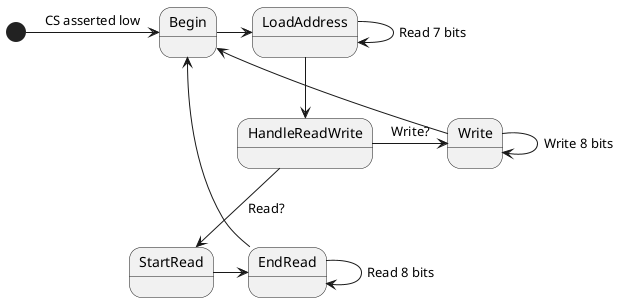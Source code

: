 @startuml
[*] -> Begin : CS asserted low
Begin -> LoadAddress
LoadAddress -> LoadAddress : Read 7 bits
LoadAddress --> HandleReadWrite
HandleReadWrite --> StartRead : Read?
StartRead -> EndRead
HandleReadWrite -> Write : Write?
Write -> Write : Write 8 bits
EndRead --> Begin
EndRead -> EndRead : Read 8 bits
Write --> Begin
@enduml

